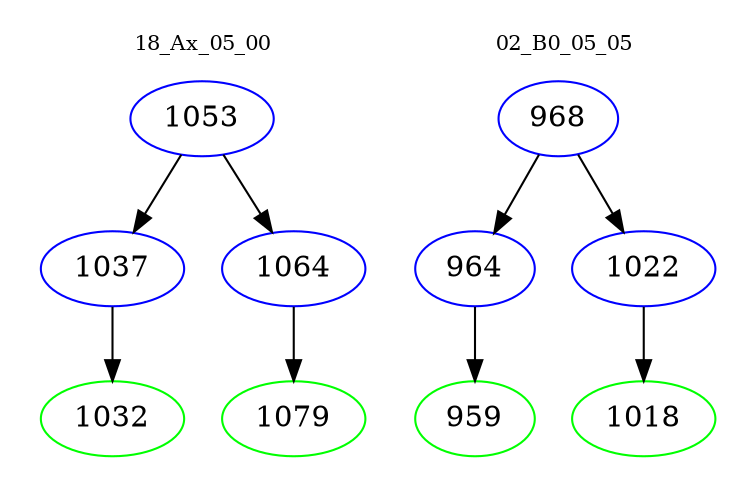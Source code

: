 digraph{
subgraph cluster_0 {
color = white
label = "18_Ax_05_00";
fontsize=10;
T0_1053 [label="1053", color="blue"]
T0_1053 -> T0_1037 [color="black"]
T0_1037 [label="1037", color="blue"]
T0_1037 -> T0_1032 [color="black"]
T0_1032 [label="1032", color="green"]
T0_1053 -> T0_1064 [color="black"]
T0_1064 [label="1064", color="blue"]
T0_1064 -> T0_1079 [color="black"]
T0_1079 [label="1079", color="green"]
}
subgraph cluster_1 {
color = white
label = "02_B0_05_05";
fontsize=10;
T1_968 [label="968", color="blue"]
T1_968 -> T1_964 [color="black"]
T1_964 [label="964", color="blue"]
T1_964 -> T1_959 [color="black"]
T1_959 [label="959", color="green"]
T1_968 -> T1_1022 [color="black"]
T1_1022 [label="1022", color="blue"]
T1_1022 -> T1_1018 [color="black"]
T1_1018 [label="1018", color="green"]
}
}

